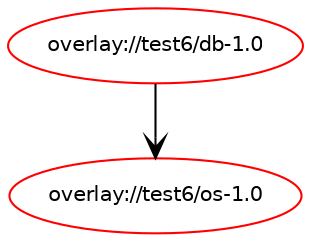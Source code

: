 digraph prolog {

newrank=true;
concentrate=true;
compound=true;
graph [rankdir=TD];#, ranksep=2.5, nodesep=0.2];
edge  [arrowhead=vee];
node  [fontname=Helvetica,fontsize=10];

"overlay://test6/db-1.0" [color=red, href="../test6/db-1.0-rdepend.svg"];
"overlay://test6/db-1.0" -> "overlay://test6/os-1.0"
"overlay://test6/os-1.0" [color=red, href="../test6/os-1.0-rdepend.svg"];
}
